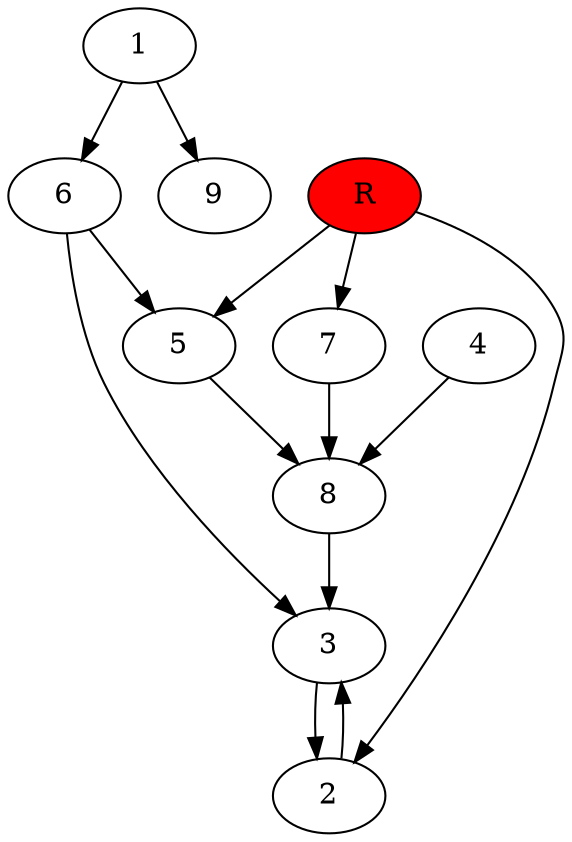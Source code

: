 digraph prb4553 {
	1
	2
	3
	4
	5
	6
	7
	8
	R [fillcolor="#ff0000" style=filled]
	1 -> 6
	1 -> 9
	2 -> 3
	3 -> 2
	4 -> 8
	5 -> 8
	6 -> 3
	6 -> 5
	7 -> 8
	8 -> 3
	R -> 2
	R -> 5
	R -> 7
}
